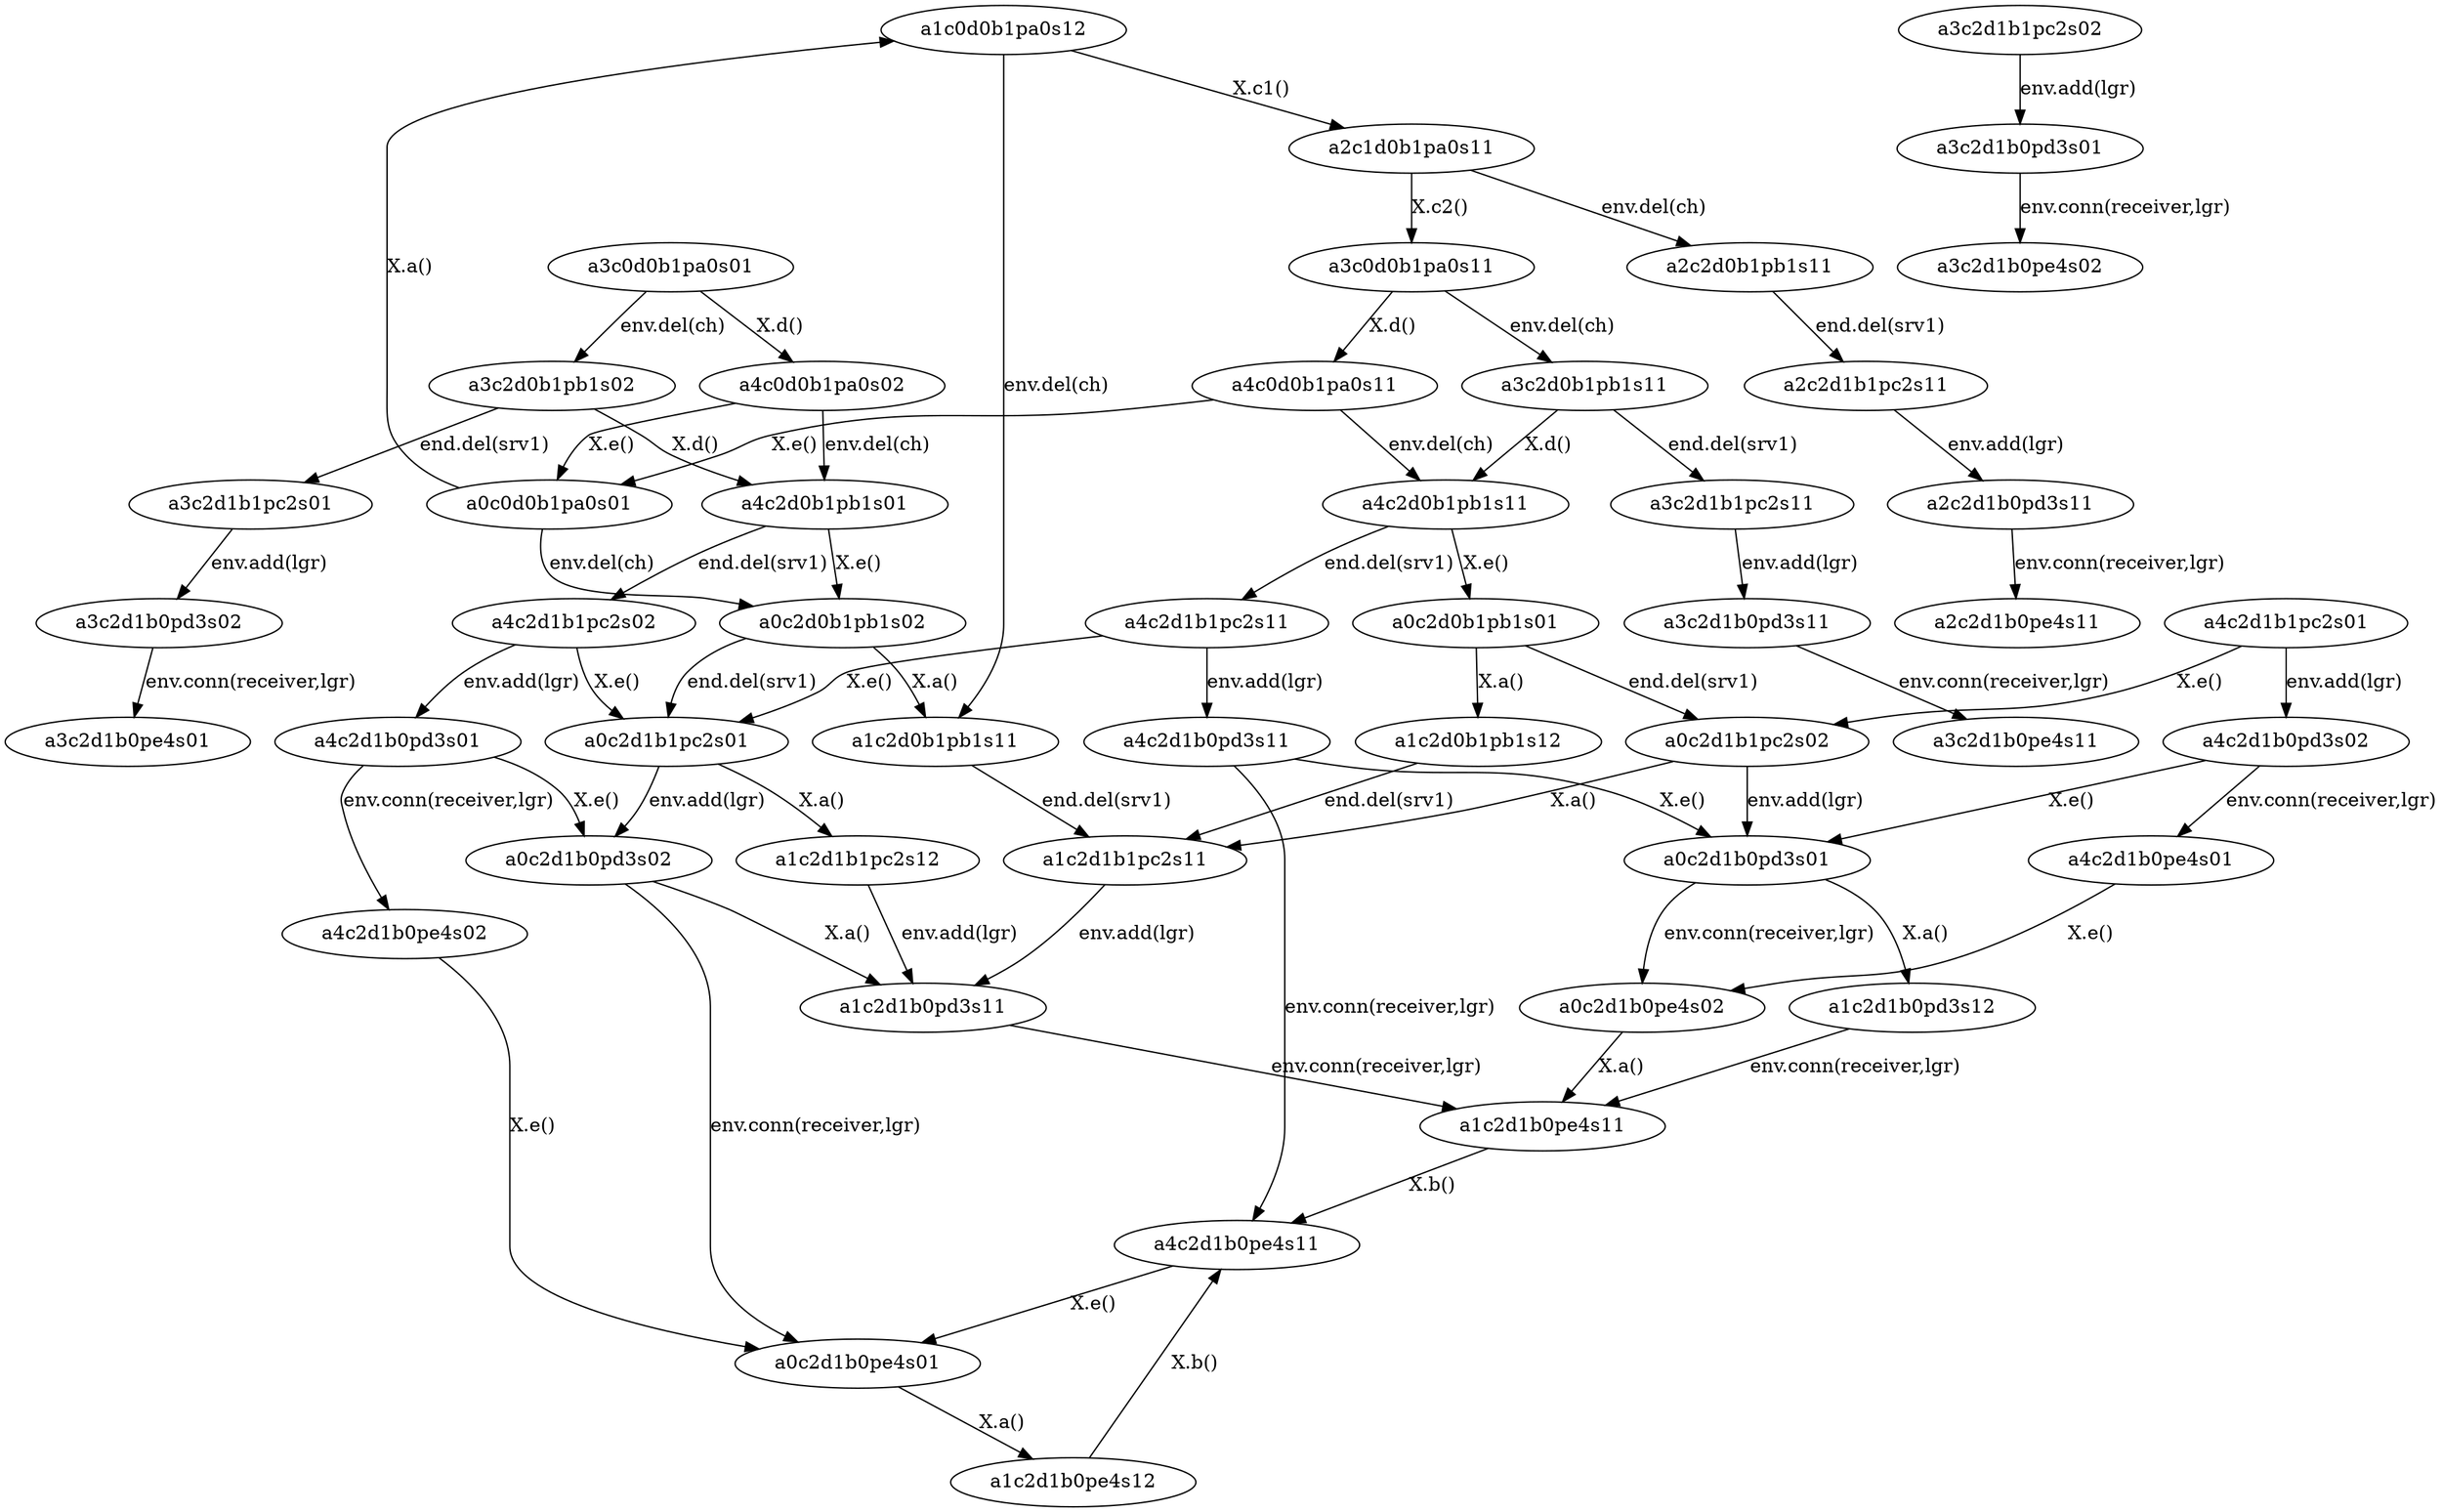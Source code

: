digraph { 
a3c2d1b0pd3s02[pos="100,0!"];
a0c2d0b1pb1s02[pos="100,100!"];
a0c2d0b1pb1s01[pos="100,200!"];
a3c0d0b1pa0s01[pos="100,300!"];
a3c2d1b0pd3s01[pos="100,400!"];
a1c2d1b0pe4s12[pos="100,500!"];
a1c2d1b0pe4s11[pos="100,600!"];
a0c2d1b1pc2s02[pos="100,700!"];
a0c2d1b1pc2s01[pos="100,800!"];
a0c2d1b0pe4s02[pos="100,900!"];
a0c2d1b0pe4s01[pos="100,1000!"];
a3c2d0b1pb1s02[pos="100,1100!"];
a4c2d1b0pe4s11[pos="100,1200!"];
a0c0d0b1pa0s01[pos="100,1300!"];
a4c2d1b1pc2s01[pos="100,1400!"];
a4c2d1b1pc2s02[pos="100,1500!"];
a4c2d1b1pc2s11[pos="100,1600!"];
a2c1d0b1pa0s11[pos="100,1700!"];
a4c2d1b0pd3s01[pos="100,1800!"];
a4c2d1b0pd3s02[pos="100,1900!"];
a3c2d1b0pe4s02[pos="100,2000!"];
a4c2d1b0pd3s11[pos="100,2100!"];
a3c2d1b0pe4s01[pos="100,2200!"];
a1c2d0b1pb1s11[pos="100,2300!"];
a1c2d0b1pb1s12[pos="100,2400!"];
a4c2d1b0pe4s02[pos="100,2500!"];
a3c2d1b1pc2s01[pos="100,2600!"];
a4c2d1b0pe4s01[pos="100,2700!"];
a3c2d1b1pc2s02[pos="100,2800!"];
a4c0d0b1pa0s11[pos="100,2900!"];
a3c2d0b1pb1s11[pos="100,3000!"];
a1c2d1b0pd3s12[pos="100,3100!"];
a1c2d1b0pd3s11[pos="100,3200!"];
a1c2d1b1pc2s11[pos="100,3300!"];
a4c2d0b1pb1s11[pos="100,3400!"];
a3c0d0b1pa0s11[pos="100,3500!"];
a1c2d1b1pc2s12[pos="100,3600!"];
a4c2d0b1pb1s01[pos="100,3700!"];
a4c0d0b1pa0s02[pos="100,3800!"];
a0c2d1b0pd3s01[pos="100,3900!"];
a1c0d0b1pa0s12[pos="100,4000!"];
a0c2d1b0pd3s02[pos="100,4100!"];
a0c2d1b0pe4s02->a1c2d1b0pe4s11[label= "X.a()"];
a4c2d1b0pe4s01->a0c2d1b0pe4s02[label= "X.e()"];
a3c2d0b1pb1s02->a3c2d1b1pc2s01[label= "end.del(srv1)"];
a1c2d1b0pe4s11->a4c2d1b0pe4s11[label= "X.b()"];
a2c2d1b0pd3s11->a2c2d1b0pe4s11[label= "env.conn(receiver,lgr)"];
a0c2d1b0pd3s02->a1c2d1b0pd3s11[label= "X.a()"];
a4c2d1b0pd3s02->a0c2d1b0pd3s01[label= "X.e()"];
a1c2d0b1pb1s11->a1c2d1b1pc2s11[label= "end.del(srv1)"];
a3c2d0b1pb1s02->a4c2d0b1pb1s01[label= "X.d()"];
a4c2d0b1pb1s01->a0c2d0b1pb1s02[label= "X.e()"];
a0c0d0b1pa0s01->a1c0d0b1pa0s12[label= "X.a()"];
a2c1d0b1pa0s11->a3c0d0b1pa0s11[label= "X.c2()"];
a4c2d1b0pd3s01->a4c2d1b0pe4s02[label= "env.conn(receiver,lgr)"];
a4c2d1b0pd3s01->a0c2d1b0pd3s02[label= "X.e()"];
a0c2d0b1pb1s01->a1c2d0b1pb1s12[label= "X.a()"];
a0c2d1b1pc2s01->a0c2d1b0pd3s02[label= "env.add(lgr)"];
a3c0d0b1pa0s01->a3c2d0b1pb1s02[label= "env.del(ch)"];
a4c2d1b0pe4s11->a0c2d1b0pe4s01[label= "X.e()"];
a0c2d1b1pc2s02->a1c2d1b1pc2s11[label= "X.a()"];
a4c2d1b1pc2s02->a4c2d1b0pd3s01[label= "env.add(lgr)"];
a3c2d1b0pd3s02->a3c2d1b0pe4s01[label= "env.conn(receiver,lgr)"];
a4c2d0b1pb1s11->a4c2d1b1pc2s11[label= "end.del(srv1)"];
a4c2d1b0pd3s02->a4c2d1b0pe4s01[label= "env.conn(receiver,lgr)"];
a0c2d1b0pd3s01->a1c2d1b0pd3s12[label= "X.a()"];
a0c2d1b0pd3s02->a0c2d1b0pe4s01[label= "env.conn(receiver,lgr)"];
a0c2d0b1pb1s02->a1c2d0b1pb1s11[label= "X.a()"];
a3c2d1b1pc2s01->a3c2d1b0pd3s02[label= "env.add(lgr)"];
a3c2d0b1pb1s11->a3c2d1b1pc2s11[label= "end.del(srv1)"];
a3c2d1b0pd3s01->a3c2d1b0pe4s02[label= "env.conn(receiver,lgr)"];
a4c2d1b1pc2s01->a0c2d1b1pc2s02[label= "X.e()"];
a4c2d0b1pb1s01->a4c2d1b1pc2s02[label= "end.del(srv1)"];
a0c2d1b0pe4s01->a1c2d1b0pe4s12[label= "X.a()"];
a3c2d0b1pb1s11->a4c2d0b1pb1s11[label= "X.d()"];
a1c2d0b1pb1s12->a1c2d1b1pc2s11[label= "end.del(srv1)"];
a4c0d0b1pa0s11->a0c0d0b1pa0s01[label= "X.e()"];
a2c2d0b1pb1s11->a2c2d1b1pc2s11[label= "end.del(srv1)"];
a4c2d1b1pc2s02->a0c2d1b1pc2s01[label= "X.e()"];
a4c0d0b1pa0s02->a0c0d0b1pa0s01[label= "X.e()"];
a2c2d1b1pc2s11->a2c2d1b0pd3s11[label= "env.add(lgr)"];
a3c2d1b1pc2s02->a3c2d1b0pd3s01[label= "env.add(lgr)"];
a3c2d1b1pc2s11->a3c2d1b0pd3s11[label= "env.add(lgr)"];
a0c2d1b1pc2s02->a0c2d1b0pd3s01[label= "env.add(lgr)"];
a3c0d0b1pa0s11->a4c0d0b1pa0s11[label= "X.d()"];
a1c2d1b0pd3s12->a1c2d1b0pe4s11[label= "env.conn(receiver,lgr)"];
a3c2d1b0pd3s11->a3c2d1b0pe4s11[label= "env.conn(receiver,lgr)"];
a1c2d1b0pd3s11->a1c2d1b0pe4s11[label= "env.conn(receiver,lgr)"];
a1c0d0b1pa0s12->a2c1d0b1pa0s11[label= "X.c1()"];
a4c2d0b1pb1s11->a0c2d0b1pb1s01[label= "X.e()"];
a0c2d1b0pd3s01->a0c2d1b0pe4s02[label= "env.conn(receiver,lgr)"];
a1c2d1b0pe4s12->a4c2d1b0pe4s11[label= "X.b()"];
a0c2d1b1pc2s01->a1c2d1b1pc2s12[label= "X.a()"];
a4c2d1b1pc2s11->a4c2d1b0pd3s11[label= "env.add(lgr)"];
a0c2d0b1pb1s01->a0c2d1b1pc2s02[label= "end.del(srv1)"];
a1c2d1b1pc2s12->a1c2d1b0pd3s11[label= "env.add(lgr)"];
a4c2d1b0pd3s11->a0c2d1b0pd3s01[label= "X.e()"];
a0c2d0b1pb1s02->a0c2d1b1pc2s01[label= "end.del(srv1)"];
a4c2d1b0pe4s02->a0c2d1b0pe4s01[label= "X.e()"];
a4c0d0b1pa0s02->a4c2d0b1pb1s01[label= "env.del(ch)"];
a4c2d1b1pc2s11->a0c2d1b1pc2s01[label= "X.e()"];
a4c2d1b1pc2s01->a4c2d1b0pd3s02[label= "env.add(lgr)"];
a1c2d1b1pc2s11->a1c2d1b0pd3s11[label= "env.add(lgr)"];
a4c0d0b1pa0s11->a4c2d0b1pb1s11[label= "env.del(ch)"];
a0c0d0b1pa0s01->a0c2d0b1pb1s02[label= "env.del(ch)"];
a3c0d0b1pa0s11->a3c2d0b1pb1s11[label= "env.del(ch)"];
a4c2d1b0pd3s11->a4c2d1b0pe4s11[label= "env.conn(receiver,lgr)"];
a2c1d0b1pa0s11->a2c2d0b1pb1s11[label= "env.del(ch)"];
a3c0d0b1pa0s01->a4c0d0b1pa0s02[label= "X.d()"];
a1c0d0b1pa0s12->a1c2d0b1pb1s11[label= "env.del(ch)"];

}